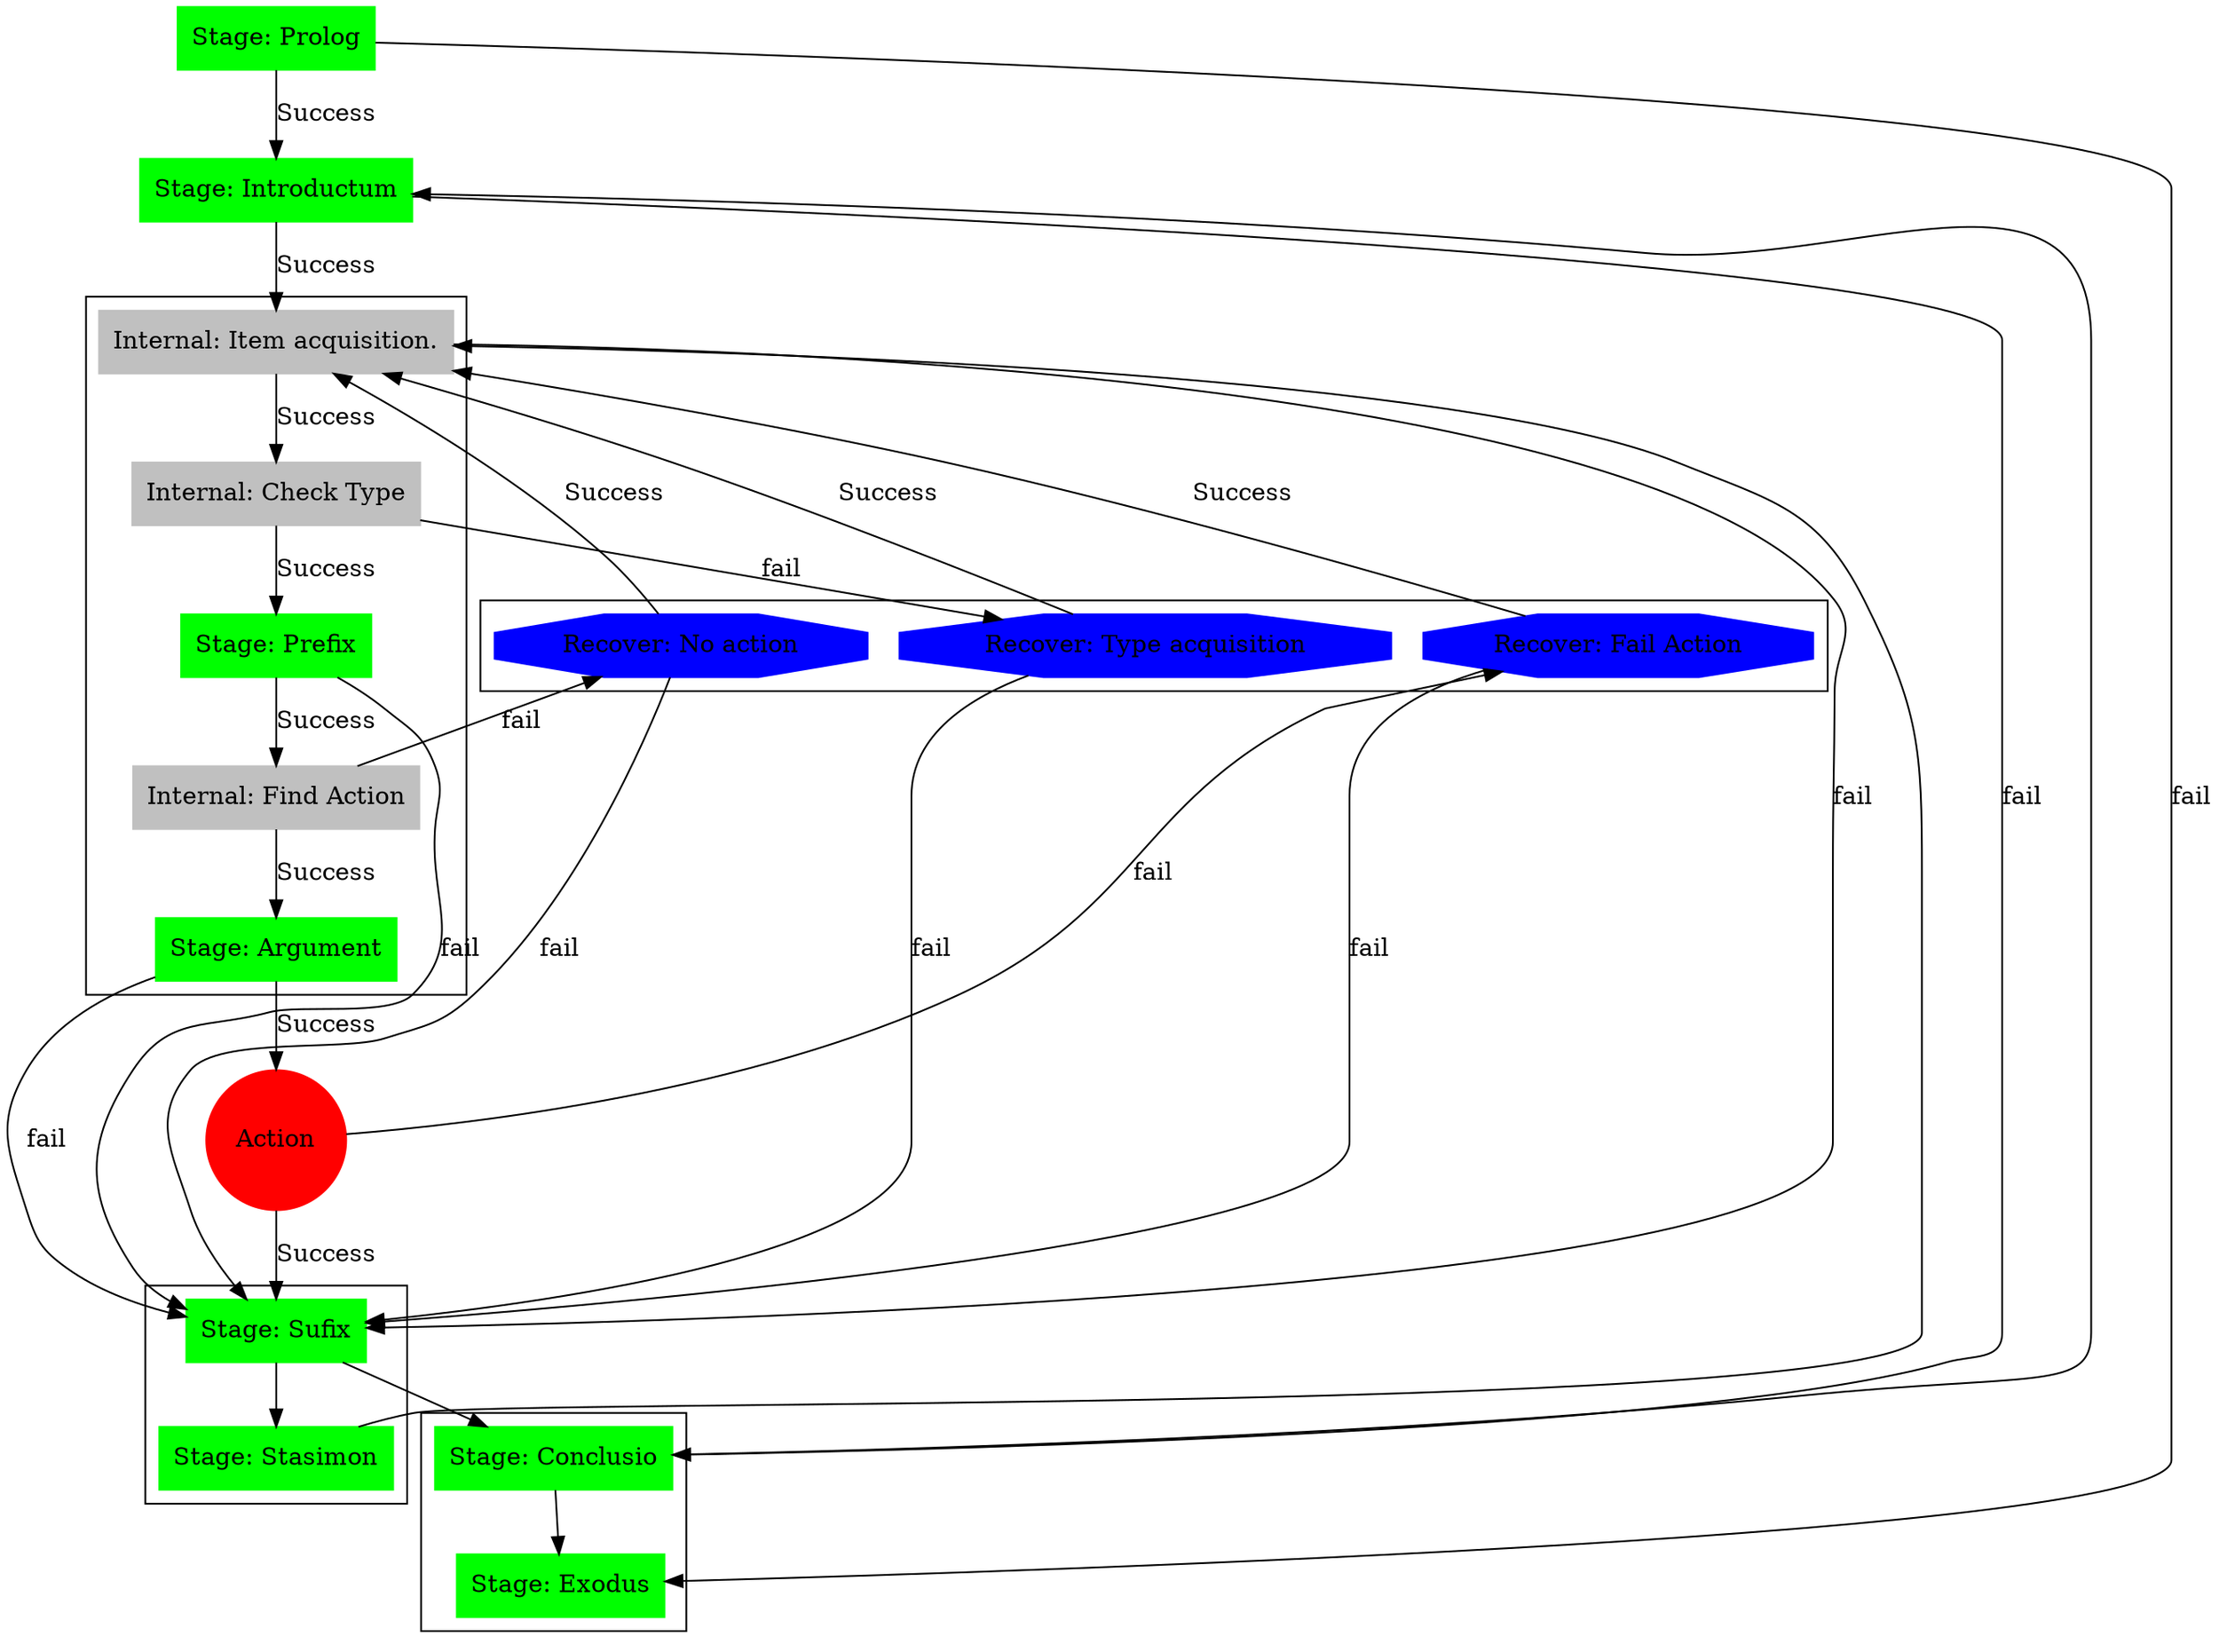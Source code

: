 digraph stages_of_serialization{

    prolog         [shape = box,    style=filled, color=green, label="Stage: Prolog"      ];
    introductum    [shape = box,    style=filled, color=green, label="Stage: Introductum" ];
    conclusio      [shape = box,    style=filled, color=green, label="Stage: Conclusio"];
    exodus         [shape = box,    style=filled, color=green, label="Stage: Exodus"];

    prefix         [shape = box,    style=filled, color=green, label="Stage: Prefix"];
    argument       [shape = box,    style=filled, color=green, label="Stage: Argument"];
    suffix         [shape = box,    style=filled, color=green, label="Stage: Sufix"];
    stasimon       [shape = box,    style=filled, color=green, label="Stage: Stasimon"];
    ACTION         [shape = circle, label = "Action", style=filled, color=red];

    acquisition   [shape = box, style=filled, color=gray,  label = "Internal: Item acquisition."  ];
    check_type    [shape = box, style=filled, color=gray,  label = "Internal: Check Type"];
    find_action   [shape = box, style=filled, color=gray,  label = "Internal: Find Action"];

    fail_action   [shape = octagon, label="Recover: Fail Action",      style=filled, color=blue];
    fail_type     [shape = octagon, label="Recover: Type acquisition", style=filled, color=blue];
    fail_no_action[shape = octagon, label="Recover: No action",        style=filled, color=blue];

    prolog  -> introductum [ label = "Success" , dir=forward, weight="1000" ];
    prolog  -> exodus [ label = "fail" , dir=forward ];

    introductum -> acquisition[ label = "Success", dir=forward, weight="2000"  ];
    introductum -> conclusio[ label = "fail", dir=forward  ];

    acquisition -> check_type[ label = "Success", dir=forward, weight="1000"  ];
    acquisition -> suffix[ label = "fail", dir=forward  ];

    check_type  -> prefix  [ label = "Success", dir=forward, weight="1000"  ];
    check_type  -> fail_type  [ label = "fail", dir=forward  ];

    prefix  -> find_action  [ label = "Success", dir=forward, weight="1000"  ];
    prefix  -> suffix  [ label = "fail", dir=forward  ];

    find_action ->argument       [ label = "Success", dir=forward, weight="1000"  ];
    find_action ->fail_no_action [ label = "fail", dir=forward  ];

    argument  -> ACTION  [ label = "Success", dir=forward, weight="1000"  ];
    argument  -> suffix  [ label = "fail", dir=forward  ];

    ACTION  -> fail_action  [ label = "fail", dir=forward  ];
    ACTION  -> suffix  [ label = "Success", dir=forward , weight="1501" ];

    suffix    -> stasimon   [ label = "", dir=forward, weight="1000"  ];
    suffix    -> conclusio  [ label = "", dir=forward, weight="1000"  ];
    conclusio -> introductum   [ label = "", dir=forward  ];
    conclusio -> exodus[ label = "", dir=forward  ];

    stasimon  -> acquisition  [ label = "", dir=forward  ];

    fail_type -> acquisition[ label = "Success", dir=forward  ];
    fail_type -> suffix[ label = "fail", dir=forward  ];

    fail_action -> acquisition[ label = "Success", dir=forward  ];
    fail_action -> suffix[ label = "fail", dir=forward  ];

    fail_no_action-> acquisition[ label = "Success", dir=forward  ];
    fail_no_action-> suffix[ label = "fail", dir=forward  ];

    subgraph cluster_before
    {
        rankdir=TB
        rank=same;
        node [ ] acquisition;
        node [ ] prefix   ;
        node [ ] find_action   ;
        node [ ] argument     ;
        node [ ] check_type     ;
    }


    subgraph cluster_after
    {
        rankdir=TB;
        rank=same;
        node [ ] stasimon   ;
        node [ ] suffix   ;
    }

     subgraph cluster_recover
     {
         rank=same
         rankdir=TB
         node [ ] fail_type
         node [ ] fail_action
         node [ ] fail_no_action
     }

    subgraph cluster_end
    {
        rankdir=TB
        rank=source
        node [ ] conclusio 
        node [ ] exodus
    }


}


